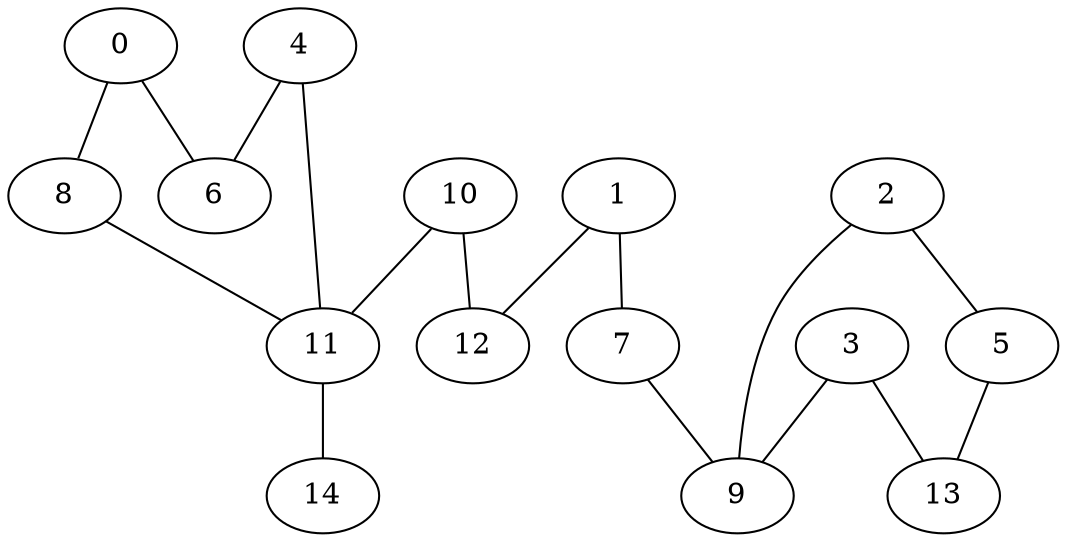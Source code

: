 graph "sampletest150-mod4_image2.bmp" {
	0	 [type=corner,
		x="-12",
		y=523];
	6	 [type=corner,
		x=19,
		y=508];
	0 -- 6	 [angle0="-.45",
		frequency=1,
		type0=line];
	8	 [type=corner,
		x="-19",
		y=442];
	0 -- 8	 [angle0="1.48",
		frequency=1,
		type0=line];
	1	 [type=corner,
		x=496,
		y=384];
	7	 [type=corner,
		x=486,
		y=427];
	1 -- 7	 [angle0="-1.34",
		frequency=1,
		type0=line];
	12	 [type=corner,
		x=479,
		y="-13"];
	1 -- 12	 [angle0="1.53",
		frequency=1,
		type0=line];
	2	 [type=corner,
		x=536,
		y=449];
	5	 [type=corner,
		x=551,
		y=516];
	2 -- 5	 [angle0="1.35",
		frequency=1,
		type0=line];
	9	 [type=intersection,
		x=514,
		y=435];
	2 -- 9	 [angle0=".57",
		frequency=1,
		type0=line];
	3	 [type=corner,
		x=489,
		y=444];
	3 -- 9	 [angle0="-.35",
		frequency=1,
		type0=line];
	13	 [type=corner,
		x=497,
		y=536];
	3 -- 13	 [angle0="1.48",
		frequency=1,
		type0=line];
	4	 [type=corner,
		x=27,
		y=470];
	4 -- 6	 [angle0="-1.36",
		frequency=1,
		type0=line];
	11	 [type=intersection,
		x=32,
		y=439];
	4 -- 11	 [angle0="-1.41",
		frequency=1,
		type0=line];
	5 -- 13	 [angle0="-.35",
		frequency=1,
		type0=line];
	7 -- 9	 [angle0=".28",
		frequency=1,
		type0=line];
	8 -- 11	 [angle0="-.06",
		frequency=1,
		type0=line];
	10	 [type=corner,
		x=374,
		y=0];
	10 -- 11	 [angle0="921.39",
		frequency=1,
		type0=arc];
	10 -- 12	 [angle0="-.12",
		frequency=1,
		type0=line];
	14	 [type=endpoint,
		x=46,
		y=494];
	11 -- 14	 [angle0="1.32",
		frequency=1,
		type0=line];
}
